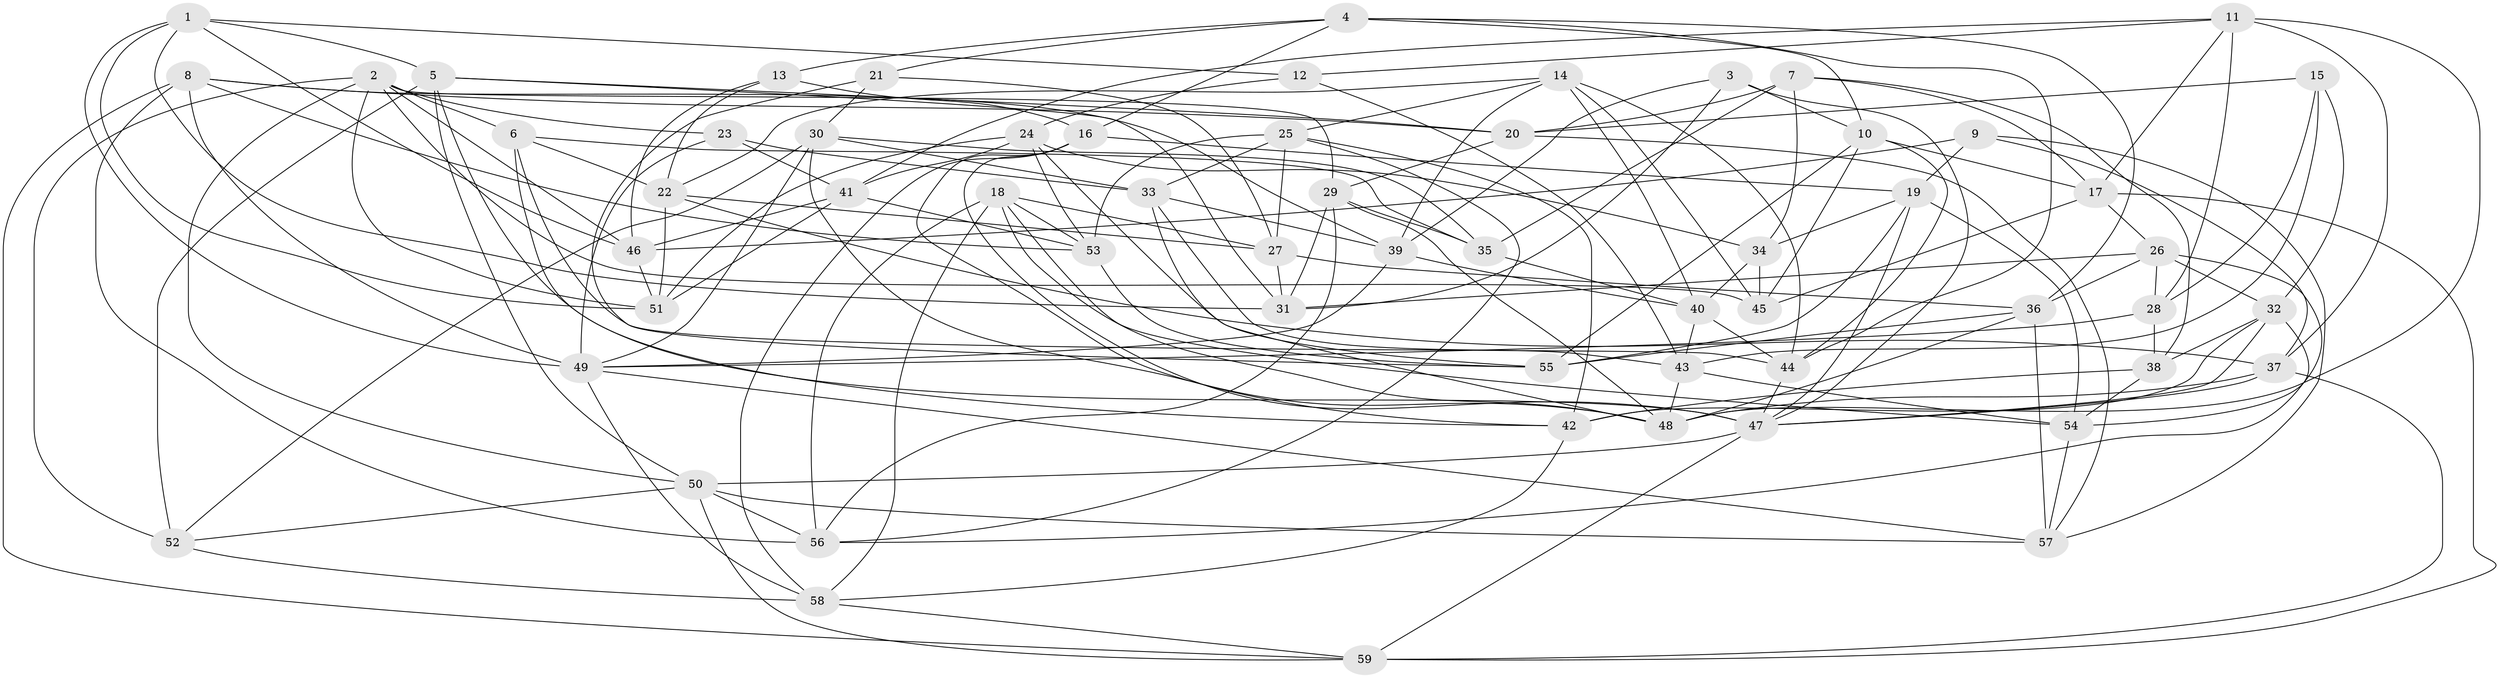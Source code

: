 // original degree distribution, {4: 1.0}
// Generated by graph-tools (version 1.1) at 2025/27/03/09/25 03:27:00]
// undirected, 59 vertices, 171 edges
graph export_dot {
graph [start="1"]
  node [color=gray90,style=filled];
  1;
  2;
  3;
  4;
  5;
  6;
  7;
  8;
  9;
  10;
  11;
  12;
  13;
  14;
  15;
  16;
  17;
  18;
  19;
  20;
  21;
  22;
  23;
  24;
  25;
  26;
  27;
  28;
  29;
  30;
  31;
  32;
  33;
  34;
  35;
  36;
  37;
  38;
  39;
  40;
  41;
  42;
  43;
  44;
  45;
  46;
  47;
  48;
  49;
  50;
  51;
  52;
  53;
  54;
  55;
  56;
  57;
  58;
  59;
  1 -- 5 [weight=1.0];
  1 -- 12 [weight=1.0];
  1 -- 31 [weight=1.0];
  1 -- 46 [weight=1.0];
  1 -- 49 [weight=1.0];
  1 -- 51 [weight=1.0];
  2 -- 6 [weight=2.0];
  2 -- 23 [weight=1.0];
  2 -- 29 [weight=1.0];
  2 -- 45 [weight=1.0];
  2 -- 46 [weight=1.0];
  2 -- 50 [weight=1.0];
  2 -- 51 [weight=1.0];
  2 -- 52 [weight=2.0];
  3 -- 10 [weight=1.0];
  3 -- 31 [weight=1.0];
  3 -- 39 [weight=1.0];
  3 -- 47 [weight=1.0];
  4 -- 10 [weight=1.0];
  4 -- 13 [weight=1.0];
  4 -- 16 [weight=1.0];
  4 -- 21 [weight=1.0];
  4 -- 36 [weight=1.0];
  4 -- 44 [weight=1.0];
  5 -- 20 [weight=1.0];
  5 -- 31 [weight=1.0];
  5 -- 47 [weight=1.0];
  5 -- 50 [weight=1.0];
  5 -- 52 [weight=1.0];
  6 -- 22 [weight=1.0];
  6 -- 35 [weight=1.0];
  6 -- 42 [weight=1.0];
  6 -- 44 [weight=1.0];
  7 -- 17 [weight=1.0];
  7 -- 20 [weight=1.0];
  7 -- 34 [weight=1.0];
  7 -- 35 [weight=2.0];
  7 -- 38 [weight=1.0];
  8 -- 20 [weight=1.0];
  8 -- 39 [weight=1.0];
  8 -- 49 [weight=1.0];
  8 -- 53 [weight=1.0];
  8 -- 56 [weight=1.0];
  8 -- 59 [weight=1.0];
  9 -- 19 [weight=1.0];
  9 -- 37 [weight=1.0];
  9 -- 46 [weight=1.0];
  9 -- 57 [weight=1.0];
  10 -- 17 [weight=1.0];
  10 -- 44 [weight=1.0];
  10 -- 45 [weight=1.0];
  10 -- 55 [weight=1.0];
  11 -- 12 [weight=1.0];
  11 -- 17 [weight=1.0];
  11 -- 28 [weight=1.0];
  11 -- 37 [weight=1.0];
  11 -- 41 [weight=1.0];
  11 -- 48 [weight=1.0];
  12 -- 24 [weight=1.0];
  12 -- 43 [weight=1.0];
  13 -- 16 [weight=1.0];
  13 -- 22 [weight=1.0];
  13 -- 46 [weight=1.0];
  14 -- 22 [weight=1.0];
  14 -- 25 [weight=1.0];
  14 -- 39 [weight=1.0];
  14 -- 40 [weight=1.0];
  14 -- 44 [weight=1.0];
  14 -- 45 [weight=1.0];
  15 -- 20 [weight=1.0];
  15 -- 28 [weight=1.0];
  15 -- 32 [weight=1.0];
  15 -- 43 [weight=1.0];
  16 -- 19 [weight=1.0];
  16 -- 42 [weight=1.0];
  16 -- 47 [weight=1.0];
  16 -- 58 [weight=1.0];
  17 -- 26 [weight=1.0];
  17 -- 45 [weight=1.0];
  17 -- 59 [weight=1.0];
  18 -- 27 [weight=1.0];
  18 -- 48 [weight=1.0];
  18 -- 53 [weight=1.0];
  18 -- 54 [weight=1.0];
  18 -- 56 [weight=1.0];
  18 -- 58 [weight=1.0];
  19 -- 34 [weight=1.0];
  19 -- 47 [weight=1.0];
  19 -- 54 [weight=1.0];
  19 -- 55 [weight=1.0];
  20 -- 29 [weight=1.0];
  20 -- 57 [weight=1.0];
  21 -- 27 [weight=1.0];
  21 -- 30 [weight=1.0];
  21 -- 55 [weight=1.0];
  22 -- 27 [weight=1.0];
  22 -- 37 [weight=1.0];
  22 -- 51 [weight=1.0];
  23 -- 33 [weight=1.0];
  23 -- 41 [weight=1.0];
  23 -- 49 [weight=1.0];
  24 -- 34 [weight=1.0];
  24 -- 41 [weight=1.0];
  24 -- 51 [weight=1.0];
  24 -- 53 [weight=1.0];
  24 -- 55 [weight=1.0];
  25 -- 27 [weight=1.0];
  25 -- 33 [weight=1.0];
  25 -- 42 [weight=1.0];
  25 -- 53 [weight=1.0];
  25 -- 56 [weight=1.0];
  26 -- 28 [weight=1.0];
  26 -- 31 [weight=1.0];
  26 -- 32 [weight=1.0];
  26 -- 36 [weight=1.0];
  26 -- 54 [weight=1.0];
  27 -- 31 [weight=1.0];
  27 -- 36 [weight=1.0];
  28 -- 38 [weight=2.0];
  28 -- 49 [weight=1.0];
  29 -- 31 [weight=1.0];
  29 -- 35 [weight=1.0];
  29 -- 48 [weight=1.0];
  29 -- 56 [weight=1.0];
  30 -- 33 [weight=1.0];
  30 -- 35 [weight=1.0];
  30 -- 48 [weight=1.0];
  30 -- 49 [weight=1.0];
  30 -- 52 [weight=1.0];
  32 -- 38 [weight=1.0];
  32 -- 42 [weight=1.0];
  32 -- 47 [weight=1.0];
  32 -- 56 [weight=1.0];
  33 -- 39 [weight=1.0];
  33 -- 43 [weight=1.0];
  33 -- 48 [weight=1.0];
  34 -- 40 [weight=1.0];
  34 -- 45 [weight=2.0];
  35 -- 40 [weight=1.0];
  36 -- 48 [weight=1.0];
  36 -- 55 [weight=1.0];
  36 -- 57 [weight=1.0];
  37 -- 47 [weight=1.0];
  37 -- 48 [weight=1.0];
  37 -- 59 [weight=1.0];
  38 -- 42 [weight=1.0];
  38 -- 54 [weight=1.0];
  39 -- 40 [weight=1.0];
  39 -- 49 [weight=1.0];
  40 -- 43 [weight=1.0];
  40 -- 44 [weight=1.0];
  41 -- 46 [weight=1.0];
  41 -- 51 [weight=1.0];
  41 -- 53 [weight=1.0];
  42 -- 58 [weight=1.0];
  43 -- 48 [weight=1.0];
  43 -- 54 [weight=1.0];
  44 -- 47 [weight=1.0];
  46 -- 51 [weight=1.0];
  47 -- 50 [weight=2.0];
  47 -- 59 [weight=1.0];
  49 -- 57 [weight=1.0];
  49 -- 58 [weight=1.0];
  50 -- 52 [weight=1.0];
  50 -- 56 [weight=1.0];
  50 -- 57 [weight=1.0];
  50 -- 59 [weight=1.0];
  52 -- 58 [weight=1.0];
  53 -- 55 [weight=1.0];
  54 -- 57 [weight=1.0];
  58 -- 59 [weight=1.0];
}
